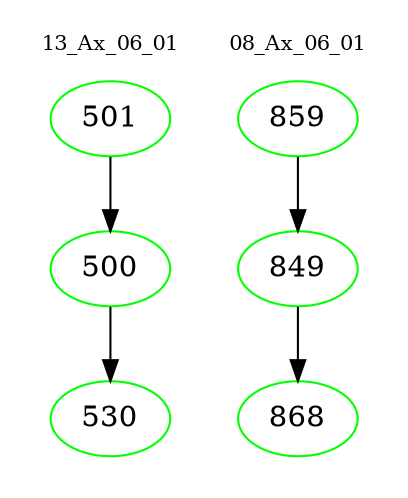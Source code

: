digraph{
subgraph cluster_0 {
color = white
label = "13_Ax_06_01";
fontsize=10;
T0_501 [label="501", color="green"]
T0_501 -> T0_500 [color="black"]
T0_500 [label="500", color="green"]
T0_500 -> T0_530 [color="black"]
T0_530 [label="530", color="green"]
}
subgraph cluster_1 {
color = white
label = "08_Ax_06_01";
fontsize=10;
T1_859 [label="859", color="green"]
T1_859 -> T1_849 [color="black"]
T1_849 [label="849", color="green"]
T1_849 -> T1_868 [color="black"]
T1_868 [label="868", color="green"]
}
}

